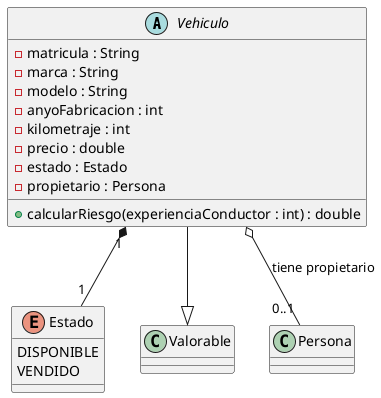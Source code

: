 @startuml Vehiculo
abstract class Vehiculo{
-matricula : String
-marca : String
-modelo : String
-anyoFabricacion : int
-kilometraje : int
-precio : double
-estado : Estado
-propietario : Persona
+calcularRiesgo(experienciaConductor : int) : double
}
enum Estado{
    DISPONIBLE
    VENDIDO
}

Vehiculo --|> Valorable
Vehiculo o-- "0..1" Persona : tiene propietario
Vehiculo "1" *-- "1" Estado

@enduml